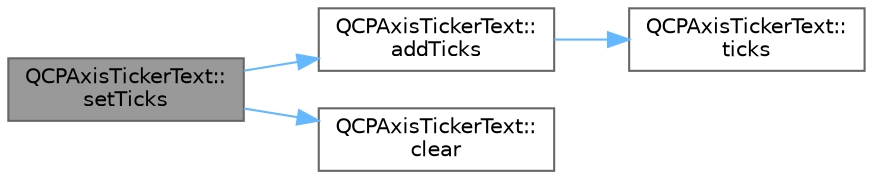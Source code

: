 digraph "QCPAxisTickerText::setTicks"
{
 // LATEX_PDF_SIZE
  bgcolor="transparent";
  edge [fontname=Helvetica,fontsize=10,labelfontname=Helvetica,labelfontsize=10];
  node [fontname=Helvetica,fontsize=10,shape=box,height=0.2,width=0.4];
  rankdir="LR";
  Node1 [label="QCPAxisTickerText::\lsetTicks",height=0.2,width=0.4,color="gray40", fillcolor="grey60", style="filled", fontcolor="black",tooltip=" "];
  Node1 -> Node2 [color="steelblue1",style="solid"];
  Node2 [label="QCPAxisTickerText::\laddTicks",height=0.2,width=0.4,color="grey40", fillcolor="white", style="filled",URL="$class_q_c_p_axis_ticker_text.html#aba34051300eecaefbedb2df8feff2d45",tooltip=" "];
  Node2 -> Node3 [color="steelblue1",style="solid"];
  Node3 [label="QCPAxisTickerText::\lticks",height=0.2,width=0.4,color="grey40", fillcolor="white", style="filled",URL="$class_q_c_p_axis_ticker_text.html#ac84622a6bb4f2a98474e185ecaf3189a",tooltip=" "];
  Node1 -> Node4 [color="steelblue1",style="solid"];
  Node4 [label="QCPAxisTickerText::\lclear",height=0.2,width=0.4,color="grey40", fillcolor="white", style="filled",URL="$class_q_c_p_axis_ticker_text.html#a21826d2fcd9a25c194d34d4f67aa1460",tooltip=" "];
}
